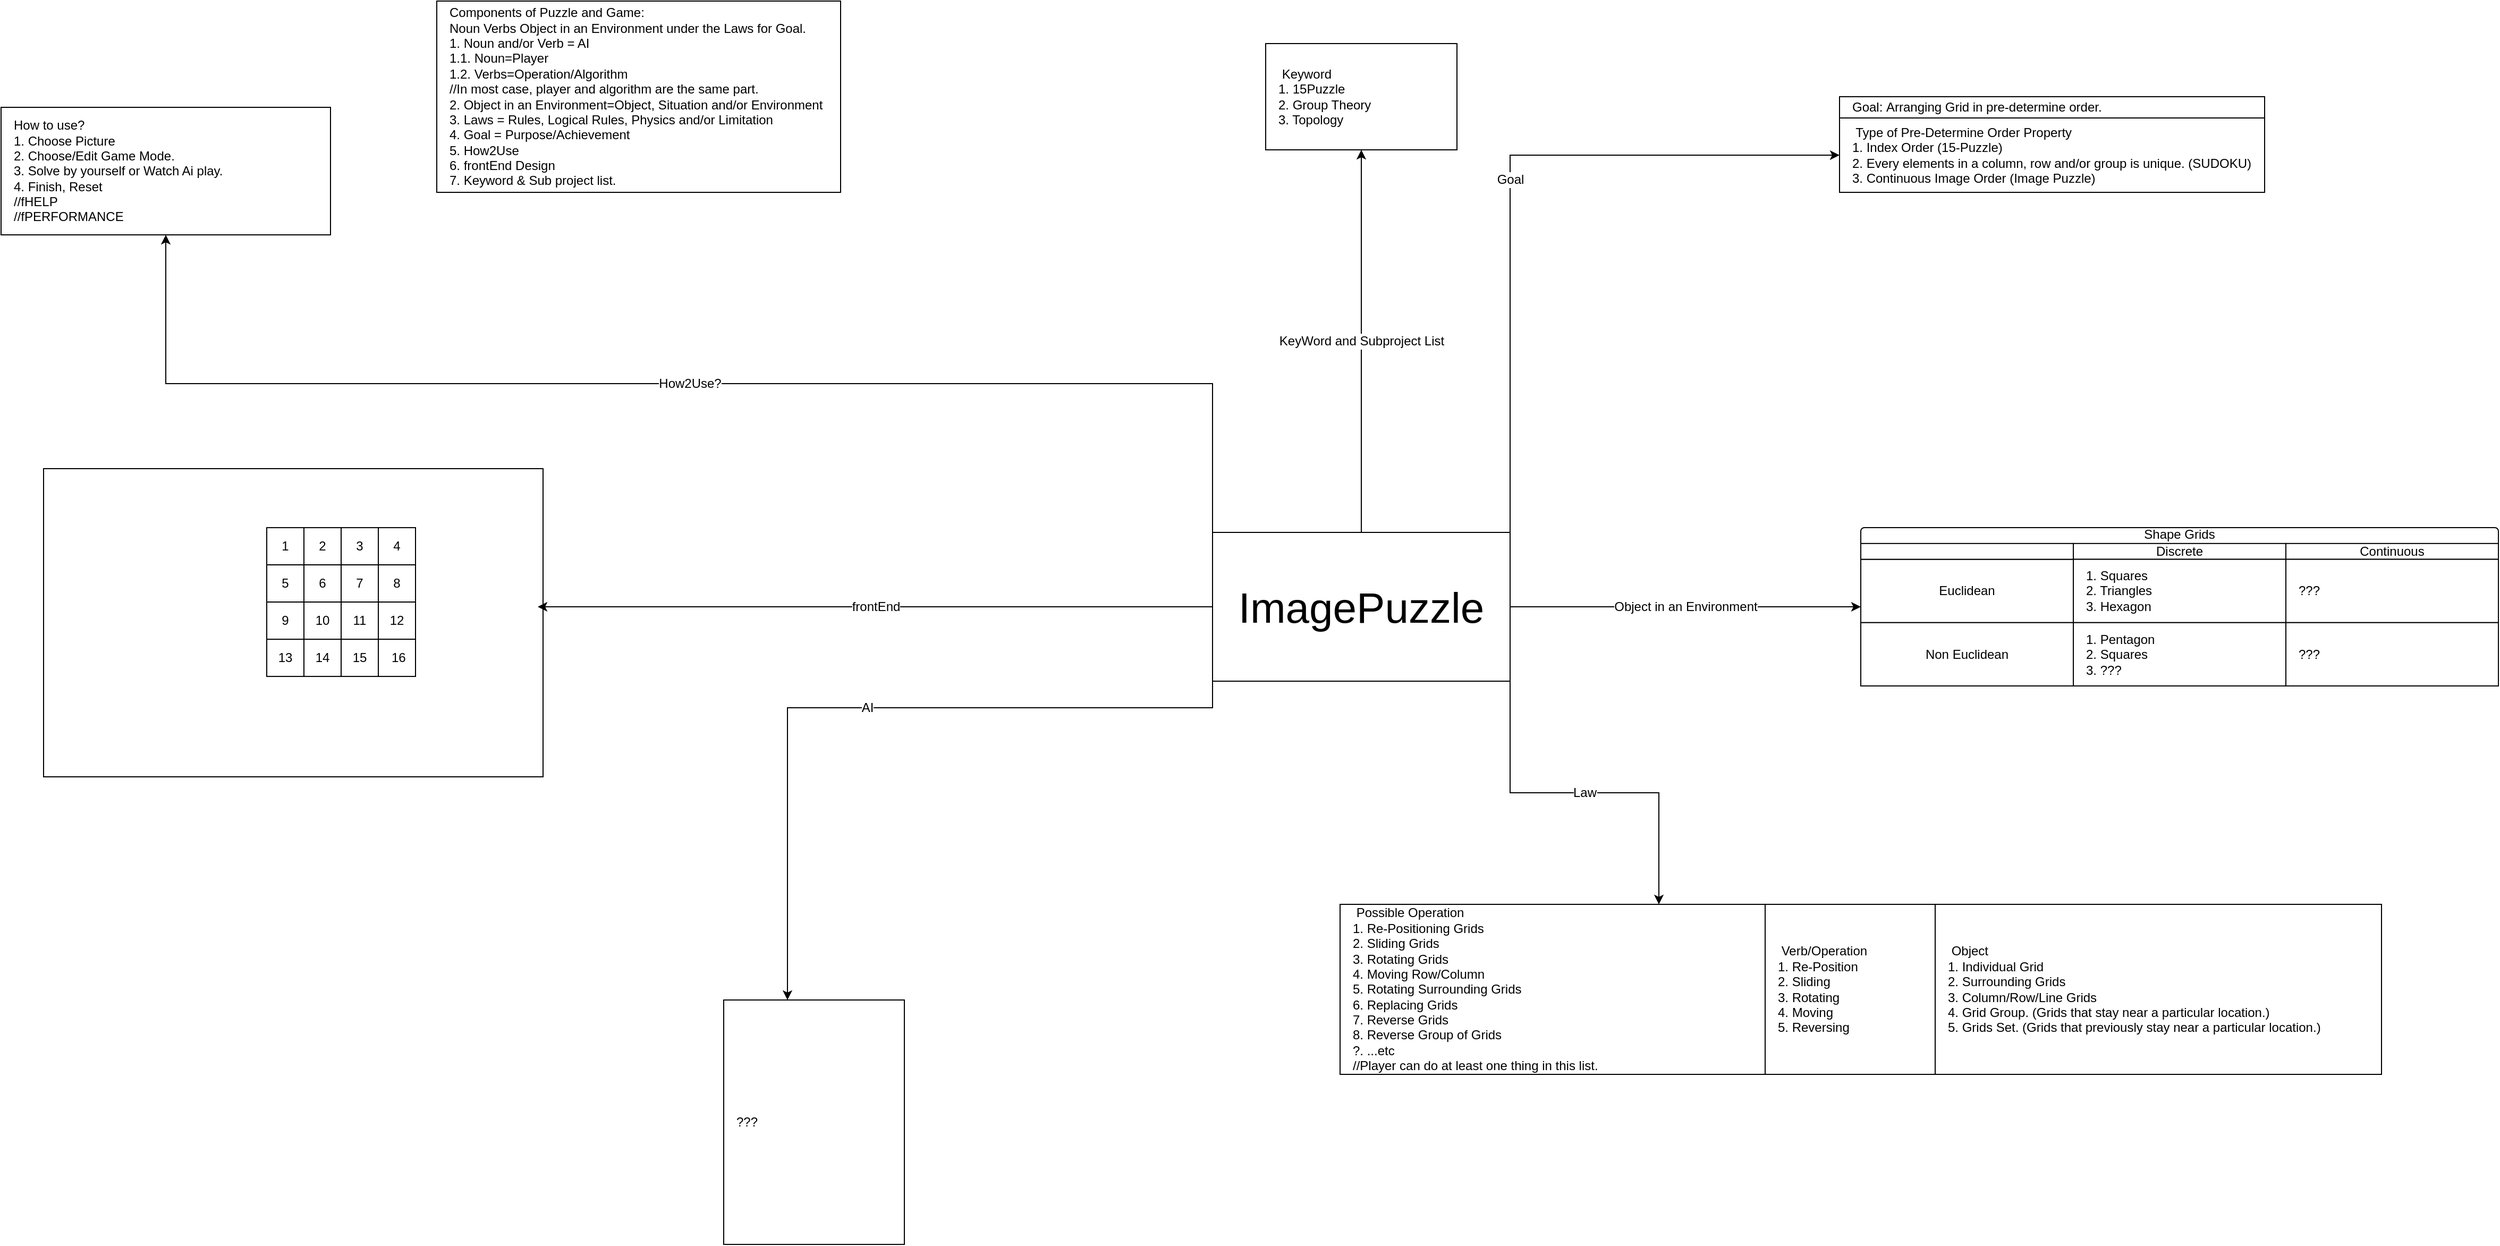 <mxfile version="17.4.0" type="github">
  <diagram id="6oDgEVkb3G0dYZt31TxD" name="Page-1">
    <mxGraphModel dx="1458" dy="1333" grid="1" gridSize="10" guides="1" tooltips="1" connect="1" arrows="1" fold="1" page="1" pageScale="1" pageWidth="850" pageHeight="1100" math="0" shadow="0">
      <root>
        <mxCell id="0" />
        <mxCell id="1" parent="0" />
        <mxCell id="-J-nYcljLcr5aQcuRWhF-20" value="" style="rounded=0;whiteSpace=wrap;html=1;fontSize=12;" vertex="1" parent="1">
          <mxGeometry x="100" y="490" width="470" height="290" as="geometry" />
        </mxCell>
        <mxCell id="2gLC2EfKz5ei1ZDdkJLl-1" value="&lt;span style=&quot;white-space: pre&quot;&gt; Keyword&lt;br&gt;1. 15Puzzle&lt;br&gt;2. Group Theory&lt;br/&gt;3. Topology&lt;br&gt;&lt;/span&gt;" style="rounded=0;whiteSpace=wrap;html=1;align=left;spacingLeft=10;" parent="1" vertex="1">
          <mxGeometry x="1250" y="90" width="180" height="100" as="geometry" />
        </mxCell>
        <mxCell id="2gLC2EfKz5ei1ZDdkJLl-32" value="" style="group" parent="1" vertex="1" connectable="0">
          <mxGeometry x="1790" y="140" width="400" height="90" as="geometry" />
        </mxCell>
        <mxCell id="2gLC2EfKz5ei1ZDdkJLl-29" value="Goal:&amp;nbsp;Arranging Grid in pre-determine order." style="rounded=0;whiteSpace=wrap;html=1;fontSize=12;fillColor=#FFFFFF;align=left;spacingLeft=10;" parent="2gLC2EfKz5ei1ZDdkJLl-32" vertex="1">
          <mxGeometry width="400" height="20" as="geometry" />
        </mxCell>
        <mxCell id="2gLC2EfKz5ei1ZDdkJLl-30" value="&lt;span style=&quot;white-space: pre&quot;&gt; Type of Pre-Determine Order Property&lt;/span&gt;&lt;br style=&quot;font-size: 12px&quot;&gt;&lt;span style=&quot;white-space: pre&quot;&gt;1. Index Order (15-Puzzle)&lt;/span&gt;&lt;br&gt;&lt;span style=&quot;white-space: pre&quot;&gt;2. Every elements in a column, row and/or group is unique. (SUDOKU)&lt;/span&gt;&lt;br style=&quot;font-size: 12px&quot;&gt;&lt;span style=&quot;white-space: pre&quot;&gt;3. Continuous Image Order (Image Puzzle)&lt;br&gt;&lt;/span&gt;" style="rounded=0;whiteSpace=wrap;html=1;fontSize=12;fillColor=#FFFFFF;align=left;spacingLeft=10;" parent="2gLC2EfKz5ei1ZDdkJLl-32" vertex="1">
          <mxGeometry y="20" width="400" height="70" as="geometry" />
        </mxCell>
        <mxCell id="wigdRvOD5uhrK0sEMZyR-2" value="&lt;span&gt; How to use?&lt;br&gt;1. Choose Picture&lt;br&gt;2. Choose/Edit Game Mode.&lt;br&gt;3. Solve by yourself or Watch Ai play.&lt;br&gt;4. Finish, Reset&lt;br&gt;//fHELP&lt;br&gt;//fPERFORMANCE&lt;br&gt;&lt;/span&gt;" style="rounded=0;whiteSpace=wrap;html=1;align=left;spacingLeft=10;" parent="1" vertex="1">
          <mxGeometry x="60" y="150" width="310" height="120" as="geometry" />
        </mxCell>
        <mxCell id="wigdRvOD5uhrK0sEMZyR-3" value="&lt;span&gt; Components of Puzzle and Game:&lt;br&gt;Noun Verbs Object in an Environment under the Laws for Goal.&lt;br&gt;1. Noun and/or Verb = AI&lt;br&gt;1.1. Noun=Player&lt;br&gt;1.2. Verbs=Operation/Algorithm&lt;br&gt;//In most case, player and algorithm are the same part.&lt;br&gt;2. Object in an Environment=Object, Situation and/or Environment&lt;br&gt;3. Laws = Rules, Logical Rules, Physics and/or Limitation&lt;br&gt;4. Goal = Purpose/Achievement&lt;br&gt;&lt;/span&gt;&lt;span&gt;5. How2Use&lt;/span&gt;&lt;br&gt;&lt;span&gt;6. frontEnd Design&lt;/span&gt;&lt;br&gt;&lt;span&gt;7. Keyword &amp;amp; Sub project list.&lt;/span&gt;&lt;span&gt;&lt;br&gt;&lt;/span&gt;" style="rounded=0;whiteSpace=wrap;html=1;align=left;spacingLeft=10;" parent="1" vertex="1">
          <mxGeometry x="470" y="50" width="380" height="180" as="geometry" />
        </mxCell>
        <mxCell id="-J-nYcljLcr5aQcuRWhF-3" value="" style="group" vertex="1" connectable="0" parent="1">
          <mxGeometry x="310" y="545.53" width="140" height="140" as="geometry" />
        </mxCell>
        <mxCell id="2gLC2EfKz5ei1ZDdkJLl-37" value="1" style="whiteSpace=wrap;html=1;aspect=fixed;fontSize=12;fillColor=#FFFFFF;" parent="-J-nYcljLcr5aQcuRWhF-3" vertex="1">
          <mxGeometry width="35" height="35" as="geometry" />
        </mxCell>
        <mxCell id="2gLC2EfKz5ei1ZDdkJLl-39" value="2" style="whiteSpace=wrap;html=1;aspect=fixed;fontSize=12;fillColor=#FFFFFF;" parent="-J-nYcljLcr5aQcuRWhF-3" vertex="1">
          <mxGeometry x="35" width="35" height="35" as="geometry" />
        </mxCell>
        <mxCell id="2gLC2EfKz5ei1ZDdkJLl-40" value="3" style="whiteSpace=wrap;html=1;aspect=fixed;fontSize=12;fillColor=#FFFFFF;" parent="-J-nYcljLcr5aQcuRWhF-3" vertex="1">
          <mxGeometry x="70" width="35" height="35" as="geometry" />
        </mxCell>
        <mxCell id="2gLC2EfKz5ei1ZDdkJLl-41" value="4" style="whiteSpace=wrap;html=1;aspect=fixed;fontSize=12;fillColor=#FFFFFF;" parent="-J-nYcljLcr5aQcuRWhF-3" vertex="1">
          <mxGeometry x="105" width="35" height="35" as="geometry" />
        </mxCell>
        <mxCell id="2gLC2EfKz5ei1ZDdkJLl-42" value="5" style="whiteSpace=wrap;html=1;aspect=fixed;fontSize=12;fillColor=#FFFFFF;" parent="-J-nYcljLcr5aQcuRWhF-3" vertex="1">
          <mxGeometry y="35" width="35" height="35" as="geometry" />
        </mxCell>
        <mxCell id="2gLC2EfKz5ei1ZDdkJLl-43" value="6" style="whiteSpace=wrap;html=1;aspect=fixed;fontSize=12;fillColor=#FFFFFF;" parent="-J-nYcljLcr5aQcuRWhF-3" vertex="1">
          <mxGeometry x="35" y="35" width="35" height="35" as="geometry" />
        </mxCell>
        <mxCell id="2gLC2EfKz5ei1ZDdkJLl-51" value="7" style="whiteSpace=wrap;html=1;aspect=fixed;fontSize=12;fillColor=#FFFFFF;" parent="-J-nYcljLcr5aQcuRWhF-3" vertex="1">
          <mxGeometry x="70" y="35" width="35" height="35" as="geometry" />
        </mxCell>
        <mxCell id="2gLC2EfKz5ei1ZDdkJLl-52" value="8" style="whiteSpace=wrap;html=1;aspect=fixed;fontSize=12;fillColor=#FFFFFF;" parent="-J-nYcljLcr5aQcuRWhF-3" vertex="1">
          <mxGeometry x="105" y="35" width="35" height="35" as="geometry" />
        </mxCell>
        <mxCell id="2gLC2EfKz5ei1ZDdkJLl-54" value="15" style="whiteSpace=wrap;html=1;aspect=fixed;fontSize=12;fillColor=#FFFFFF;" parent="-J-nYcljLcr5aQcuRWhF-3" vertex="1">
          <mxGeometry x="70" y="105" width="35" height="35" as="geometry" />
        </mxCell>
        <mxCell id="2gLC2EfKz5ei1ZDdkJLl-55" value="14" style="whiteSpace=wrap;html=1;aspect=fixed;fontSize=12;fillColor=#FFFFFF;" parent="-J-nYcljLcr5aQcuRWhF-3" vertex="1">
          <mxGeometry x="35" y="105" width="35" height="35" as="geometry" />
        </mxCell>
        <mxCell id="2gLC2EfKz5ei1ZDdkJLl-56" value="13" style="whiteSpace=wrap;html=1;aspect=fixed;fontSize=12;fillColor=#FFFFFF;" parent="-J-nYcljLcr5aQcuRWhF-3" vertex="1">
          <mxGeometry y="105" width="35" height="35" as="geometry" />
        </mxCell>
        <mxCell id="2gLC2EfKz5ei1ZDdkJLl-57" value="9" style="whiteSpace=wrap;html=1;aspect=fixed;fontSize=12;fillColor=#FFFFFF;" parent="-J-nYcljLcr5aQcuRWhF-3" vertex="1">
          <mxGeometry y="70" width="35" height="35" as="geometry" />
        </mxCell>
        <mxCell id="2gLC2EfKz5ei1ZDdkJLl-58" value="10" style="whiteSpace=wrap;html=1;aspect=fixed;fontSize=12;fillColor=#FFFFFF;" parent="-J-nYcljLcr5aQcuRWhF-3" vertex="1">
          <mxGeometry x="35" y="70" width="35" height="35" as="geometry" />
        </mxCell>
        <mxCell id="2gLC2EfKz5ei1ZDdkJLl-59" value="11" style="whiteSpace=wrap;html=1;aspect=fixed;fontSize=12;fillColor=#FFFFFF;" parent="-J-nYcljLcr5aQcuRWhF-3" vertex="1">
          <mxGeometry x="70" y="70" width="35" height="35" as="geometry" />
        </mxCell>
        <mxCell id="2gLC2EfKz5ei1ZDdkJLl-60" value="12" style="whiteSpace=wrap;html=1;aspect=fixed;fontSize=12;fillColor=#FFFFFF;" parent="-J-nYcljLcr5aQcuRWhF-3" vertex="1">
          <mxGeometry x="105" y="70" width="35" height="35" as="geometry" />
        </mxCell>
        <mxCell id="-J-nYcljLcr5aQcuRWhF-2" value="&amp;nbsp;16" style="whiteSpace=wrap;html=1;aspect=fixed;fontSize=12;fillColor=#FFFFFF;" vertex="1" parent="-J-nYcljLcr5aQcuRWhF-3">
          <mxGeometry x="105" y="105" width="35" height="35" as="geometry" />
        </mxCell>
        <mxCell id="-J-nYcljLcr5aQcuRWhF-8" value="frontEnd" style="edgeStyle=orthogonalEdgeStyle;rounded=0;orthogonalLoop=1;jettySize=auto;html=1;fontSize=12;" edge="1" parent="1" source="-J-nYcljLcr5aQcuRWhF-7">
          <mxGeometry relative="1" as="geometry">
            <mxPoint x="565" y="620" as="targetPoint" />
          </mxGeometry>
        </mxCell>
        <mxCell id="-J-nYcljLcr5aQcuRWhF-10" value="How2Use?" style="edgeStyle=orthogonalEdgeStyle;rounded=0;orthogonalLoop=1;jettySize=auto;html=1;exitX=0;exitY=0;exitDx=0;exitDy=0;fontSize=12;" edge="1" parent="1" source="-J-nYcljLcr5aQcuRWhF-7" target="wigdRvOD5uhrK0sEMZyR-2">
          <mxGeometry relative="1" as="geometry" />
        </mxCell>
        <mxCell id="-J-nYcljLcr5aQcuRWhF-11" value="KeyWord and Subproject List" style="edgeStyle=orthogonalEdgeStyle;rounded=0;orthogonalLoop=1;jettySize=auto;html=1;exitX=0.5;exitY=0;exitDx=0;exitDy=0;entryX=0.5;entryY=1;entryDx=0;entryDy=0;fontSize=12;" edge="1" parent="1" source="-J-nYcljLcr5aQcuRWhF-7" target="2gLC2EfKz5ei1ZDdkJLl-1">
          <mxGeometry relative="1" as="geometry" />
        </mxCell>
        <mxCell id="-J-nYcljLcr5aQcuRWhF-12" value="Goal" style="edgeStyle=orthogonalEdgeStyle;rounded=0;orthogonalLoop=1;jettySize=auto;html=1;exitX=1;exitY=0;exitDx=0;exitDy=0;fontSize=12;entryX=0;entryY=0.5;entryDx=0;entryDy=0;" edge="1" parent="1" source="-J-nYcljLcr5aQcuRWhF-7" target="2gLC2EfKz5ei1ZDdkJLl-30">
          <mxGeometry relative="1" as="geometry">
            <mxPoint x="1670" y="200" as="targetPoint" />
          </mxGeometry>
        </mxCell>
        <mxCell id="-J-nYcljLcr5aQcuRWhF-15" value="Object in an Environment" style="edgeStyle=orthogonalEdgeStyle;rounded=0;orthogonalLoop=1;jettySize=auto;html=1;exitX=1;exitY=0.5;exitDx=0;exitDy=0;fontSize=12;entryX=0;entryY=0.75;entryDx=0;entryDy=0;" edge="1" parent="1" source="-J-nYcljLcr5aQcuRWhF-7" target="2gLC2EfKz5ei1ZDdkJLl-21">
          <mxGeometry relative="1" as="geometry">
            <mxPoint x="1850" y="565" as="targetPoint" />
          </mxGeometry>
        </mxCell>
        <mxCell id="-J-nYcljLcr5aQcuRWhF-16" value="Law" style="edgeStyle=orthogonalEdgeStyle;rounded=0;orthogonalLoop=1;jettySize=auto;html=1;entryX=0.75;entryY=0;entryDx=0;entryDy=0;fontSize=12;exitX=1;exitY=1;exitDx=0;exitDy=0;" edge="1" parent="1" source="-J-nYcljLcr5aQcuRWhF-7" target="2gLC2EfKz5ei1ZDdkJLl-31">
          <mxGeometry relative="1" as="geometry" />
        </mxCell>
        <mxCell id="-J-nYcljLcr5aQcuRWhF-23" value="AI" style="edgeStyle=orthogonalEdgeStyle;rounded=0;orthogonalLoop=1;jettySize=auto;html=1;exitX=0;exitY=1;exitDx=0;exitDy=0;fontSize=12;" edge="1" parent="1" source="-J-nYcljLcr5aQcuRWhF-7">
          <mxGeometry relative="1" as="geometry">
            <mxPoint x="800" y="990" as="targetPoint" />
            <Array as="points">
              <mxPoint x="1200" y="715" />
              <mxPoint x="800" y="715" />
              <mxPoint x="800" y="740" />
            </Array>
          </mxGeometry>
        </mxCell>
        <mxCell id="-J-nYcljLcr5aQcuRWhF-7" value="ImagePuzzle" style="rounded=0;whiteSpace=wrap;html=1;fontSize=40;" vertex="1" parent="1">
          <mxGeometry x="1200" y="550" width="280" height="140" as="geometry" />
        </mxCell>
        <mxCell id="-J-nYcljLcr5aQcuRWhF-17" value="" style="group" vertex="1" connectable="0" parent="1">
          <mxGeometry x="1320" y="900" width="980" height="160" as="geometry" />
        </mxCell>
        <mxCell id="2gLC2EfKz5ei1ZDdkJLl-31" value="&lt;span style=&quot;white-space: pre&quot;&gt; Possible Operation&lt;br&gt;1. Re-Positioning Grids&lt;br&gt;2. Sliding Grids&lt;br&gt;3. Rotating Grids&lt;br&gt;4. Moving Row/Column&lt;br&gt;5. Rotating Surrounding Grids&lt;br&gt;6. Replacing Grids&lt;br&gt;7. Reverse Grids&lt;br&gt;8. Reverse Group of Grids&lt;br&gt;?. ...etc&lt;br&gt;//Player can do at least one thing in this list.&lt;br&gt;&lt;/span&gt;" style="rounded=0;whiteSpace=wrap;html=1;fontSize=12;fillColor=#FFFFFF;align=left;spacingLeft=10;" parent="-J-nYcljLcr5aQcuRWhF-17" vertex="1">
          <mxGeometry width="400" height="160" as="geometry" />
        </mxCell>
        <mxCell id="wigdRvOD5uhrK0sEMZyR-1" value="" style="group" parent="-J-nYcljLcr5aQcuRWhF-17" vertex="1" connectable="0">
          <mxGeometry x="400" width="580" height="160" as="geometry" />
        </mxCell>
        <mxCell id="2gLC2EfKz5ei1ZDdkJLl-36" value="&lt;span style=&quot;white-space: pre&quot;&gt; Verb/Operation&lt;br&gt;1. Re-Position&lt;br&gt;2. Sliding&lt;br&gt;3. Rotating&lt;br&gt;4. Moving&lt;br&gt;5. Reversing&lt;br&gt;&lt;/span&gt;" style="rounded=0;whiteSpace=wrap;html=1;fontSize=12;fillColor=#FFFFFF;align=left;spacingLeft=10;" parent="wigdRvOD5uhrK0sEMZyR-1" vertex="1">
          <mxGeometry width="160" height="160" as="geometry" />
        </mxCell>
        <mxCell id="2gLC2EfKz5ei1ZDdkJLl-38" value="&lt;span style=&quot;white-space: pre&quot;&gt;&lt;span style=&quot;white-space: pre&quot;&gt; Object&lt;br&gt;&lt;/span&gt;1. Individual Grid&lt;br&gt;2. Surrounding Grids&lt;br&gt;3. &lt;/span&gt;&lt;span style=&quot;white-space: pre&quot;&gt;Column/Row/Line Grids&lt;/span&gt;&lt;br&gt;&lt;span style=&quot;white-space: pre&quot;&gt;4. Grid Group. (Grids that stay near a particular location.)&lt;/span&gt;&lt;br&gt;&lt;span style=&quot;white-space: pre&quot;&gt;5. Grids Set. (Grids that previously stay near a particular location.)&lt;br&gt;&lt;/span&gt;" style="rounded=0;whiteSpace=wrap;html=1;fontSize=12;fillColor=#FFFFFF;align=left;spacingLeft=10;" parent="wigdRvOD5uhrK0sEMZyR-1" vertex="1">
          <mxGeometry x="160" width="420" height="160" as="geometry" />
        </mxCell>
        <mxCell id="2gLC2EfKz5ei1ZDdkJLl-33" value="" style="group" parent="1" vertex="1" connectable="0">
          <mxGeometry x="1810" y="545.53" width="600" height="148.94" as="geometry" />
        </mxCell>
        <mxCell id="2gLC2EfKz5ei1ZDdkJLl-28" value="Shape Grids" style="rounded=1;whiteSpace=wrap;html=1;fontSize=12;fillColor=#FFFFFF;spacingTop=-10;" parent="2gLC2EfKz5ei1ZDdkJLl-33" vertex="1">
          <mxGeometry width="600" height="22.341" as="geometry" />
        </mxCell>
        <mxCell id="2gLC2EfKz5ei1ZDdkJLl-19" value="Discrete" style="rounded=0;whiteSpace=wrap;html=1;fontSize=12;fillColor=#FFFFFF;" parent="2gLC2EfKz5ei1ZDdkJLl-33" vertex="1">
          <mxGeometry x="200" y="14.894" width="200" height="14.894" as="geometry" />
        </mxCell>
        <mxCell id="2gLC2EfKz5ei1ZDdkJLl-20" value="Continuous" style="rounded=0;whiteSpace=wrap;html=1;fontSize=12;fillColor=#FFFFFF;" parent="2gLC2EfKz5ei1ZDdkJLl-33" vertex="1">
          <mxGeometry x="400" y="14.894" width="200" height="14.894" as="geometry" />
        </mxCell>
        <mxCell id="2gLC2EfKz5ei1ZDdkJLl-21" value="Euclidean" style="rounded=0;whiteSpace=wrap;html=1;fontSize=12;fillColor=#FFFFFF;" parent="2gLC2EfKz5ei1ZDdkJLl-33" vertex="1">
          <mxGeometry y="29.788" width="200" height="59.576" as="geometry" />
        </mxCell>
        <mxCell id="2gLC2EfKz5ei1ZDdkJLl-22" value="Non Euclidean" style="rounded=0;whiteSpace=wrap;html=1;fontSize=12;fillColor=#FFFFFF;" parent="2gLC2EfKz5ei1ZDdkJLl-33" vertex="1">
          <mxGeometry y="89.364" width="200" height="59.576" as="geometry" />
        </mxCell>
        <mxCell id="2gLC2EfKz5ei1ZDdkJLl-23" value="1. Squares&lt;br style=&quot;font-size: 12px;&quot;&gt;2. Triangles&lt;br style=&quot;font-size: 12px;&quot;&gt;3. Hexagon" style="rounded=0;whiteSpace=wrap;html=1;fontSize=12;fillColor=#FFFFFF;align=left;spacingLeft=10;" parent="2gLC2EfKz5ei1ZDdkJLl-33" vertex="1">
          <mxGeometry x="200" y="29.788" width="200" height="59.576" as="geometry" />
        </mxCell>
        <mxCell id="2gLC2EfKz5ei1ZDdkJLl-24" value="1. Pentagon&lt;br style=&quot;font-size: 12px&quot;&gt;2. Squares&lt;br style=&quot;font-size: 12px&quot;&gt;3. ???" style="rounded=0;whiteSpace=wrap;html=1;fontSize=12;fillColor=#FFFFFF;align=left;spacingLeft=10;" parent="2gLC2EfKz5ei1ZDdkJLl-33" vertex="1">
          <mxGeometry x="200" y="89.364" width="200" height="59.576" as="geometry" />
        </mxCell>
        <mxCell id="2gLC2EfKz5ei1ZDdkJLl-25" value="???" style="rounded=0;whiteSpace=wrap;html=1;fontSize=12;fillColor=#FFFFFF;align=left;spacingLeft=10;" parent="2gLC2EfKz5ei1ZDdkJLl-33" vertex="1">
          <mxGeometry x="400" y="29.788" width="200" height="59.576" as="geometry" />
        </mxCell>
        <mxCell id="2gLC2EfKz5ei1ZDdkJLl-26" value="???" style="rounded=0;whiteSpace=wrap;html=1;fontSize=12;fillColor=#FFFFFF;align=left;spacingLeft=10;" parent="2gLC2EfKz5ei1ZDdkJLl-33" vertex="1">
          <mxGeometry x="400" y="89.364" width="200" height="59.576" as="geometry" />
        </mxCell>
        <mxCell id="2gLC2EfKz5ei1ZDdkJLl-27" value="" style="rounded=0;whiteSpace=wrap;html=1;fontSize=12;fillColor=#FFFFFF;" parent="2gLC2EfKz5ei1ZDdkJLl-33" vertex="1">
          <mxGeometry y="14.894" width="200" height="14.894" as="geometry" />
        </mxCell>
        <mxCell id="-J-nYcljLcr5aQcuRWhF-24" value="???" style="rounded=0;whiteSpace=wrap;html=1;fontSize=12;align=left;spacingLeft=10;" vertex="1" parent="1">
          <mxGeometry x="740" y="990" width="170" height="230" as="geometry" />
        </mxCell>
      </root>
    </mxGraphModel>
  </diagram>
</mxfile>
